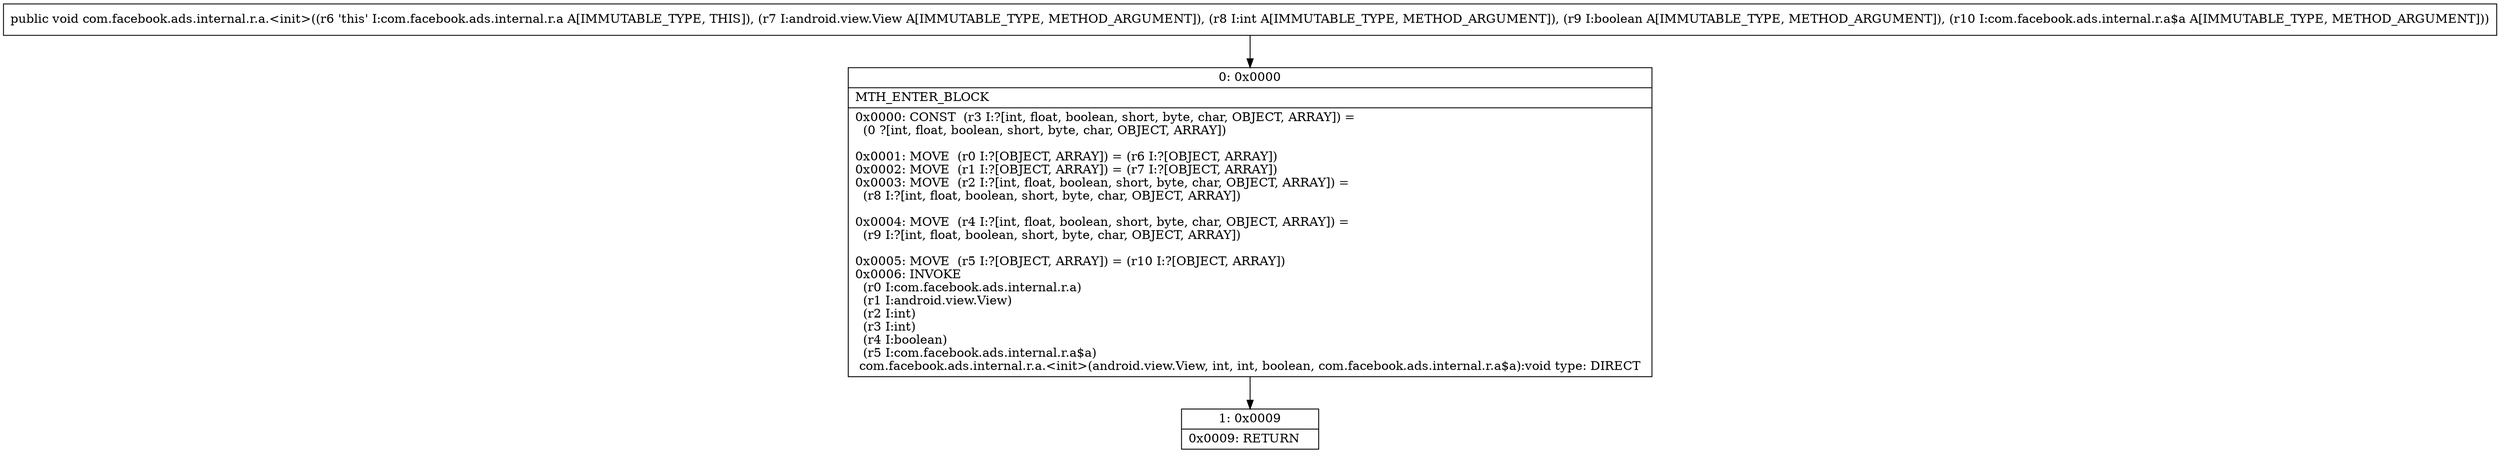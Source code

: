 digraph "CFG forcom.facebook.ads.internal.r.a.\<init\>(Landroid\/view\/View;IZLcom\/facebook\/ads\/internal\/r\/a$a;)V" {
Node_0 [shape=record,label="{0\:\ 0x0000|MTH_ENTER_BLOCK\l|0x0000: CONST  (r3 I:?[int, float, boolean, short, byte, char, OBJECT, ARRAY]) = \l  (0 ?[int, float, boolean, short, byte, char, OBJECT, ARRAY])\l \l0x0001: MOVE  (r0 I:?[OBJECT, ARRAY]) = (r6 I:?[OBJECT, ARRAY]) \l0x0002: MOVE  (r1 I:?[OBJECT, ARRAY]) = (r7 I:?[OBJECT, ARRAY]) \l0x0003: MOVE  (r2 I:?[int, float, boolean, short, byte, char, OBJECT, ARRAY]) = \l  (r8 I:?[int, float, boolean, short, byte, char, OBJECT, ARRAY])\l \l0x0004: MOVE  (r4 I:?[int, float, boolean, short, byte, char, OBJECT, ARRAY]) = \l  (r9 I:?[int, float, boolean, short, byte, char, OBJECT, ARRAY])\l \l0x0005: MOVE  (r5 I:?[OBJECT, ARRAY]) = (r10 I:?[OBJECT, ARRAY]) \l0x0006: INVOKE  \l  (r0 I:com.facebook.ads.internal.r.a)\l  (r1 I:android.view.View)\l  (r2 I:int)\l  (r3 I:int)\l  (r4 I:boolean)\l  (r5 I:com.facebook.ads.internal.r.a$a)\l com.facebook.ads.internal.r.a.\<init\>(android.view.View, int, int, boolean, com.facebook.ads.internal.r.a$a):void type: DIRECT \l}"];
Node_1 [shape=record,label="{1\:\ 0x0009|0x0009: RETURN   \l}"];
MethodNode[shape=record,label="{public void com.facebook.ads.internal.r.a.\<init\>((r6 'this' I:com.facebook.ads.internal.r.a A[IMMUTABLE_TYPE, THIS]), (r7 I:android.view.View A[IMMUTABLE_TYPE, METHOD_ARGUMENT]), (r8 I:int A[IMMUTABLE_TYPE, METHOD_ARGUMENT]), (r9 I:boolean A[IMMUTABLE_TYPE, METHOD_ARGUMENT]), (r10 I:com.facebook.ads.internal.r.a$a A[IMMUTABLE_TYPE, METHOD_ARGUMENT])) }"];
MethodNode -> Node_0;
Node_0 -> Node_1;
}

